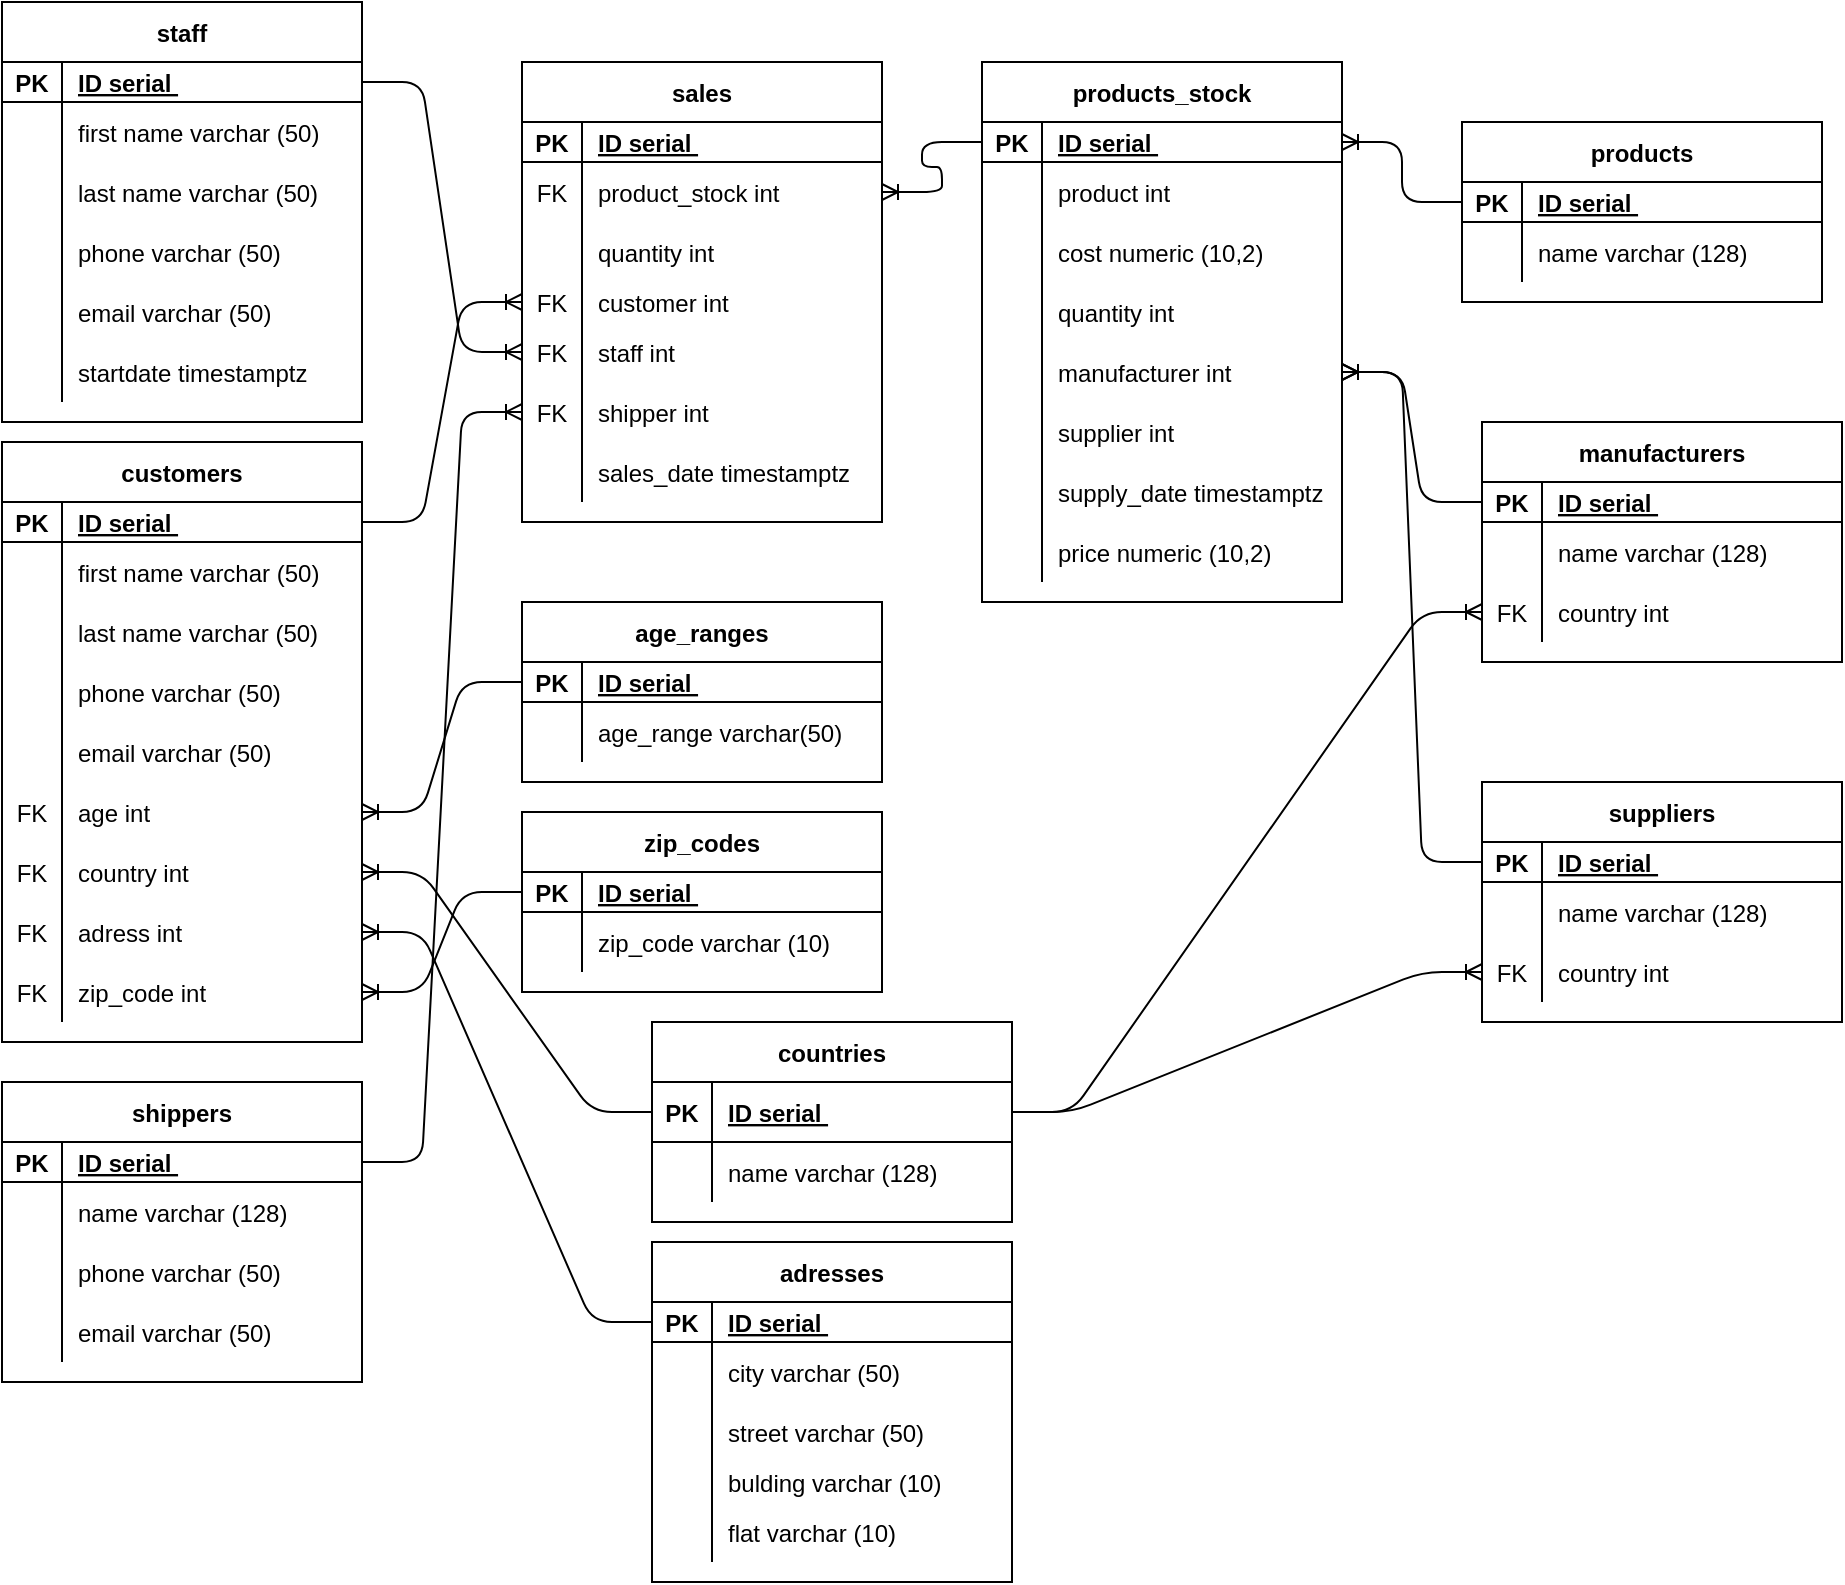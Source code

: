 <mxfile version="13.7.5" type="github">
  <diagram id="R2lEEEUBdFMjLlhIrx00" name="Page-1">
    <mxGraphModel dx="989" dy="560" grid="1" gridSize="10" guides="1" tooltips="1" connect="1" arrows="1" fold="1" page="1" pageScale="1" pageWidth="850" pageHeight="1100" math="0" shadow="0" extFonts="Permanent Marker^https://fonts.googleapis.com/css?family=Permanent+Marker">
      <root>
        <mxCell id="0" />
        <mxCell id="1" parent="0" />
        <mxCell id="OEH8VnCKuiZxtnlKm28e-43" value="" style="edgeStyle=entityRelationEdgeStyle;fontSize=12;html=1;endArrow=ERoneToMany;" parent="1" source="vYesePeP9xRsVJggHPay-183" target="vYesePeP9xRsVJggHPay-224" edge="1">
          <mxGeometry width="100" height="100" relative="1" as="geometry">
            <mxPoint x="520" y="50" as="sourcePoint" />
            <mxPoint x="360" y="230" as="targetPoint" />
          </mxGeometry>
        </mxCell>
        <mxCell id="OEH8VnCKuiZxtnlKm28e-47" value="" style="edgeStyle=entityRelationEdgeStyle;fontSize=12;html=1;endArrow=ERoneToMany;exitX=1;exitY=0.5;exitDx=0;exitDy=0;entryX=0;entryY=0.5;entryDx=0;entryDy=0;" parent="1" source="vYesePeP9xRsVJggHPay-63" target="vYesePeP9xRsVJggHPay-236" edge="1">
          <mxGeometry width="100" height="100" relative="1" as="geometry">
            <mxPoint x="160" y="100" as="sourcePoint" />
            <mxPoint x="230" y="170" as="targetPoint" />
          </mxGeometry>
        </mxCell>
        <mxCell id="OEH8VnCKuiZxtnlKm28e-48" value="" style="edgeStyle=entityRelationEdgeStyle;fontSize=12;html=1;endArrow=ERoneToMany;exitX=1;exitY=0.5;exitDx=0;exitDy=0;entryX=0;entryY=0.5;entryDx=0;entryDy=0;" parent="1" source="vYesePeP9xRsVJggHPay-104" target="vYesePeP9xRsVJggHPay-233" edge="1">
          <mxGeometry width="100" height="100" relative="1" as="geometry">
            <mxPoint x="340" y="290" as="sourcePoint" />
            <mxPoint x="230" y="180" as="targetPoint" />
          </mxGeometry>
        </mxCell>
        <mxCell id="OEH8VnCKuiZxtnlKm28e-49" value="" style="edgeStyle=entityRelationEdgeStyle;fontSize=12;html=1;endArrow=ERoneToMany;exitX=1;exitY=0.5;exitDx=0;exitDy=0;entryX=0;entryY=0.5;entryDx=0;entryDy=0;" parent="1" source="vYesePeP9xRsVJggHPay-50" target="vYesePeP9xRsVJggHPay-245" edge="1">
          <mxGeometry width="100" height="100" relative="1" as="geometry">
            <mxPoint x="160" y="300" as="sourcePoint" />
            <mxPoint x="230" y="190" as="targetPoint" />
          </mxGeometry>
        </mxCell>
        <mxCell id="ZuUQe5CWEu6JaH7Ruexp-2" value="" style="edgeStyle=entityRelationEdgeStyle;fontSize=12;html=1;endArrow=ERoneToMany;" parent="1" source="vYesePeP9xRsVJggHPay-15" target="vYesePeP9xRsVJggHPay-195" edge="1">
          <mxGeometry width="100" height="100" relative="1" as="geometry">
            <mxPoint x="560" y="90" as="sourcePoint" />
            <mxPoint x="590" y="230" as="targetPoint" />
          </mxGeometry>
        </mxCell>
        <mxCell id="ZuUQe5CWEu6JaH7Ruexp-4" value="" style="edgeStyle=entityRelationEdgeStyle;fontSize=12;html=1;endArrow=ERoneToMany;" parent="1" source="vYesePeP9xRsVJggHPay-25" target="vYesePeP9xRsVJggHPay-183" edge="1">
          <mxGeometry width="100" height="100" relative="1" as="geometry">
            <mxPoint x="560" y="260" as="sourcePoint" />
            <mxPoint x="590" y="230" as="targetPoint" />
          </mxGeometry>
        </mxCell>
        <mxCell id="ZuUQe5CWEu6JaH7Ruexp-6" value="" style="edgeStyle=entityRelationEdgeStyle;fontSize=12;html=1;endArrow=ERoneToMany;" parent="1" source="vYesePeP9xRsVJggHPay-2" target="vYesePeP9xRsVJggHPay-195" edge="1">
          <mxGeometry width="100" height="100" relative="1" as="geometry">
            <mxPoint x="550" y="320" as="sourcePoint" />
            <mxPoint x="590" y="230" as="targetPoint" />
          </mxGeometry>
        </mxCell>
        <mxCell id="vYesePeP9xRsVJggHPay-42" value="" style="edgeStyle=entityRelationEdgeStyle;fontSize=12;html=1;endArrow=ERoneToMany;entryX=0;entryY=0.5;entryDx=0;entryDy=0;exitX=1;exitY=0.5;exitDx=0;exitDy=0;" edge="1" parent="1" source="vYesePeP9xRsVJggHPay-36" target="vYesePeP9xRsVJggHPay-21">
          <mxGeometry width="100" height="100" relative="1" as="geometry">
            <mxPoint x="370" y="340" as="sourcePoint" />
            <mxPoint x="470" y="240" as="targetPoint" />
          </mxGeometry>
        </mxCell>
        <mxCell id="vYesePeP9xRsVJggHPay-46" value="" style="edgeStyle=entityRelationEdgeStyle;fontSize=12;html=1;endArrow=ERoneToMany;entryX=0;entryY=0.5;entryDx=0;entryDy=0;exitX=1;exitY=0.5;exitDx=0;exitDy=0;" edge="1" parent="1" source="vYesePeP9xRsVJggHPay-36" target="vYesePeP9xRsVJggHPay-43">
          <mxGeometry width="100" height="100" relative="1" as="geometry">
            <mxPoint x="450" y="440" as="sourcePoint" />
            <mxPoint x="550" y="340" as="targetPoint" />
          </mxGeometry>
        </mxCell>
        <mxCell id="vYesePeP9xRsVJggHPay-62" value="staff" style="shape=table;startSize=30;container=1;collapsible=1;childLayout=tableLayout;fixedRows=1;rowLines=0;fontStyle=1;align=center;resizeLast=1;" vertex="1" parent="1">
          <mxGeometry x="10" y="10" width="180" height="210" as="geometry" />
        </mxCell>
        <mxCell id="vYesePeP9xRsVJggHPay-63" value="" style="shape=partialRectangle;collapsible=0;dropTarget=0;pointerEvents=0;fillColor=none;top=0;left=0;bottom=1;right=0;points=[[0,0.5],[1,0.5]];portConstraint=eastwest;" vertex="1" parent="vYesePeP9xRsVJggHPay-62">
          <mxGeometry y="30" width="180" height="20" as="geometry" />
        </mxCell>
        <mxCell id="vYesePeP9xRsVJggHPay-64" value="PK" style="shape=partialRectangle;connectable=0;fillColor=none;top=0;left=0;bottom=0;right=0;fontStyle=1;overflow=hidden;" vertex="1" parent="vYesePeP9xRsVJggHPay-63">
          <mxGeometry width="30" height="20" as="geometry" />
        </mxCell>
        <mxCell id="vYesePeP9xRsVJggHPay-65" value="ID serial " style="shape=partialRectangle;connectable=0;fillColor=none;top=0;left=0;bottom=0;right=0;align=left;spacingLeft=6;fontStyle=5;overflow=hidden;" vertex="1" parent="vYesePeP9xRsVJggHPay-63">
          <mxGeometry x="30" width="150" height="20" as="geometry" />
        </mxCell>
        <mxCell id="vYesePeP9xRsVJggHPay-66" value="" style="shape=partialRectangle;collapsible=0;dropTarget=0;pointerEvents=0;fillColor=none;top=0;left=0;bottom=0;right=0;points=[[0,0.5],[1,0.5]];portConstraint=eastwest;" vertex="1" parent="vYesePeP9xRsVJggHPay-62">
          <mxGeometry y="50" width="180" height="30" as="geometry" />
        </mxCell>
        <mxCell id="vYesePeP9xRsVJggHPay-67" value="" style="shape=partialRectangle;connectable=0;fillColor=none;top=0;left=0;bottom=0;right=0;editable=1;overflow=hidden;" vertex="1" parent="vYesePeP9xRsVJggHPay-66">
          <mxGeometry width="30" height="30" as="geometry" />
        </mxCell>
        <mxCell id="vYesePeP9xRsVJggHPay-68" value="first name varchar (50)" style="shape=partialRectangle;connectable=0;fillColor=none;top=0;left=0;bottom=0;right=0;align=left;spacingLeft=6;overflow=hidden;" vertex="1" parent="vYesePeP9xRsVJggHPay-66">
          <mxGeometry x="30" width="150" height="30" as="geometry" />
        </mxCell>
        <mxCell id="vYesePeP9xRsVJggHPay-75" value="" style="shape=partialRectangle;collapsible=0;dropTarget=0;pointerEvents=0;fillColor=none;top=0;left=0;bottom=0;right=0;points=[[0,0.5],[1,0.5]];portConstraint=eastwest;" vertex="1" parent="vYesePeP9xRsVJggHPay-62">
          <mxGeometry y="80" width="180" height="30" as="geometry" />
        </mxCell>
        <mxCell id="vYesePeP9xRsVJggHPay-76" value="" style="shape=partialRectangle;connectable=0;fillColor=none;top=0;left=0;bottom=0;right=0;editable=1;overflow=hidden;" vertex="1" parent="vYesePeP9xRsVJggHPay-75">
          <mxGeometry width="30" height="30" as="geometry" />
        </mxCell>
        <mxCell id="vYesePeP9xRsVJggHPay-77" value="last name varchar (50)" style="shape=partialRectangle;connectable=0;fillColor=none;top=0;left=0;bottom=0;right=0;align=left;spacingLeft=6;overflow=hidden;" vertex="1" parent="vYesePeP9xRsVJggHPay-75">
          <mxGeometry x="30" width="150" height="30" as="geometry" />
        </mxCell>
        <mxCell id="vYesePeP9xRsVJggHPay-78" value="" style="shape=partialRectangle;collapsible=0;dropTarget=0;pointerEvents=0;fillColor=none;top=0;left=0;bottom=0;right=0;points=[[0,0.5],[1,0.5]];portConstraint=eastwest;" vertex="1" parent="vYesePeP9xRsVJggHPay-62">
          <mxGeometry y="110" width="180" height="30" as="geometry" />
        </mxCell>
        <mxCell id="vYesePeP9xRsVJggHPay-79" value="" style="shape=partialRectangle;connectable=0;fillColor=none;top=0;left=0;bottom=0;right=0;editable=1;overflow=hidden;" vertex="1" parent="vYesePeP9xRsVJggHPay-78">
          <mxGeometry width="30" height="30" as="geometry" />
        </mxCell>
        <mxCell id="vYesePeP9xRsVJggHPay-80" value="phone varchar (50)" style="shape=partialRectangle;connectable=0;fillColor=none;top=0;left=0;bottom=0;right=0;align=left;spacingLeft=6;overflow=hidden;" vertex="1" parent="vYesePeP9xRsVJggHPay-78">
          <mxGeometry x="30" width="150" height="30" as="geometry" />
        </mxCell>
        <mxCell id="vYesePeP9xRsVJggHPay-100" value="" style="shape=partialRectangle;collapsible=0;dropTarget=0;pointerEvents=0;fillColor=none;top=0;left=0;bottom=0;right=0;points=[[0,0.5],[1,0.5]];portConstraint=eastwest;" vertex="1" parent="vYesePeP9xRsVJggHPay-62">
          <mxGeometry y="140" width="180" height="30" as="geometry" />
        </mxCell>
        <mxCell id="vYesePeP9xRsVJggHPay-101" value="" style="shape=partialRectangle;connectable=0;fillColor=none;top=0;left=0;bottom=0;right=0;editable=1;overflow=hidden;" vertex="1" parent="vYesePeP9xRsVJggHPay-100">
          <mxGeometry width="30" height="30" as="geometry" />
        </mxCell>
        <mxCell id="vYesePeP9xRsVJggHPay-102" value="email varchar (50)" style="shape=partialRectangle;connectable=0;fillColor=none;top=0;left=0;bottom=0;right=0;align=left;spacingLeft=6;overflow=hidden;" vertex="1" parent="vYesePeP9xRsVJggHPay-100">
          <mxGeometry x="30" width="150" height="30" as="geometry" />
        </mxCell>
        <mxCell id="vYesePeP9xRsVJggHPay-242" value="" style="shape=partialRectangle;collapsible=0;dropTarget=0;pointerEvents=0;fillColor=none;top=0;left=0;bottom=0;right=0;points=[[0,0.5],[1,0.5]];portConstraint=eastwest;" vertex="1" parent="vYesePeP9xRsVJggHPay-62">
          <mxGeometry y="170" width="180" height="30" as="geometry" />
        </mxCell>
        <mxCell id="vYesePeP9xRsVJggHPay-243" value="" style="shape=partialRectangle;connectable=0;fillColor=none;top=0;left=0;bottom=0;right=0;editable=1;overflow=hidden;" vertex="1" parent="vYesePeP9xRsVJggHPay-242">
          <mxGeometry width="30" height="30" as="geometry" />
        </mxCell>
        <mxCell id="vYesePeP9xRsVJggHPay-244" value="startdate timestamptz" style="shape=partialRectangle;connectable=0;fillColor=none;top=0;left=0;bottom=0;right=0;align=left;spacingLeft=6;overflow=hidden;" vertex="1" parent="vYesePeP9xRsVJggHPay-242">
          <mxGeometry x="30" width="150" height="30" as="geometry" />
        </mxCell>
        <mxCell id="vYesePeP9xRsVJggHPay-103" value="customers" style="shape=table;startSize=30;container=1;collapsible=1;childLayout=tableLayout;fixedRows=1;rowLines=0;fontStyle=1;align=center;resizeLast=1;" vertex="1" parent="1">
          <mxGeometry x="10" y="230" width="180" height="300" as="geometry" />
        </mxCell>
        <mxCell id="vYesePeP9xRsVJggHPay-104" value="" style="shape=partialRectangle;collapsible=0;dropTarget=0;pointerEvents=0;fillColor=none;top=0;left=0;bottom=1;right=0;points=[[0,0.5],[1,0.5]];portConstraint=eastwest;" vertex="1" parent="vYesePeP9xRsVJggHPay-103">
          <mxGeometry y="30" width="180" height="20" as="geometry" />
        </mxCell>
        <mxCell id="vYesePeP9xRsVJggHPay-105" value="PK" style="shape=partialRectangle;connectable=0;fillColor=none;top=0;left=0;bottom=0;right=0;fontStyle=1;overflow=hidden;" vertex="1" parent="vYesePeP9xRsVJggHPay-104">
          <mxGeometry width="30" height="20" as="geometry" />
        </mxCell>
        <mxCell id="vYesePeP9xRsVJggHPay-106" value="ID serial " style="shape=partialRectangle;connectable=0;fillColor=none;top=0;left=0;bottom=0;right=0;align=left;spacingLeft=6;fontStyle=5;overflow=hidden;" vertex="1" parent="vYesePeP9xRsVJggHPay-104">
          <mxGeometry x="30" width="150" height="20" as="geometry" />
        </mxCell>
        <mxCell id="vYesePeP9xRsVJggHPay-107" value="" style="shape=partialRectangle;collapsible=0;dropTarget=0;pointerEvents=0;fillColor=none;top=0;left=0;bottom=0;right=0;points=[[0,0.5],[1,0.5]];portConstraint=eastwest;" vertex="1" parent="vYesePeP9xRsVJggHPay-103">
          <mxGeometry y="50" width="180" height="30" as="geometry" />
        </mxCell>
        <mxCell id="vYesePeP9xRsVJggHPay-108" value="" style="shape=partialRectangle;connectable=0;fillColor=none;top=0;left=0;bottom=0;right=0;editable=1;overflow=hidden;" vertex="1" parent="vYesePeP9xRsVJggHPay-107">
          <mxGeometry width="30" height="30" as="geometry" />
        </mxCell>
        <mxCell id="vYesePeP9xRsVJggHPay-109" value="first name varchar (50)" style="shape=partialRectangle;connectable=0;fillColor=none;top=0;left=0;bottom=0;right=0;align=left;spacingLeft=6;overflow=hidden;" vertex="1" parent="vYesePeP9xRsVJggHPay-107">
          <mxGeometry x="30" width="150" height="30" as="geometry" />
        </mxCell>
        <mxCell id="vYesePeP9xRsVJggHPay-110" value="" style="shape=partialRectangle;collapsible=0;dropTarget=0;pointerEvents=0;fillColor=none;top=0;left=0;bottom=0;right=0;points=[[0,0.5],[1,0.5]];portConstraint=eastwest;" vertex="1" parent="vYesePeP9xRsVJggHPay-103">
          <mxGeometry y="80" width="180" height="30" as="geometry" />
        </mxCell>
        <mxCell id="vYesePeP9xRsVJggHPay-111" value="" style="shape=partialRectangle;connectable=0;fillColor=none;top=0;left=0;bottom=0;right=0;editable=1;overflow=hidden;" vertex="1" parent="vYesePeP9xRsVJggHPay-110">
          <mxGeometry width="30" height="30" as="geometry" />
        </mxCell>
        <mxCell id="vYesePeP9xRsVJggHPay-112" value="last name varchar (50)" style="shape=partialRectangle;connectable=0;fillColor=none;top=0;left=0;bottom=0;right=0;align=left;spacingLeft=6;overflow=hidden;" vertex="1" parent="vYesePeP9xRsVJggHPay-110">
          <mxGeometry x="30" width="150" height="30" as="geometry" />
        </mxCell>
        <mxCell id="vYesePeP9xRsVJggHPay-113" value="" style="shape=partialRectangle;collapsible=0;dropTarget=0;pointerEvents=0;fillColor=none;top=0;left=0;bottom=0;right=0;points=[[0,0.5],[1,0.5]];portConstraint=eastwest;" vertex="1" parent="vYesePeP9xRsVJggHPay-103">
          <mxGeometry y="110" width="180" height="30" as="geometry" />
        </mxCell>
        <mxCell id="vYesePeP9xRsVJggHPay-114" value="" style="shape=partialRectangle;connectable=0;fillColor=none;top=0;left=0;bottom=0;right=0;editable=1;overflow=hidden;" vertex="1" parent="vYesePeP9xRsVJggHPay-113">
          <mxGeometry width="30" height="30" as="geometry" />
        </mxCell>
        <mxCell id="vYesePeP9xRsVJggHPay-115" value="phone varchar (50)" style="shape=partialRectangle;connectable=0;fillColor=none;top=0;left=0;bottom=0;right=0;align=left;spacingLeft=6;overflow=hidden;" vertex="1" parent="vYesePeP9xRsVJggHPay-113">
          <mxGeometry x="30" width="150" height="30" as="geometry" />
        </mxCell>
        <mxCell id="vYesePeP9xRsVJggHPay-116" value="" style="shape=partialRectangle;collapsible=0;dropTarget=0;pointerEvents=0;fillColor=none;top=0;left=0;bottom=0;right=0;points=[[0,0.5],[1,0.5]];portConstraint=eastwest;" vertex="1" parent="vYesePeP9xRsVJggHPay-103">
          <mxGeometry y="140" width="180" height="30" as="geometry" />
        </mxCell>
        <mxCell id="vYesePeP9xRsVJggHPay-117" value="" style="shape=partialRectangle;connectable=0;fillColor=none;top=0;left=0;bottom=0;right=0;editable=1;overflow=hidden;" vertex="1" parent="vYesePeP9xRsVJggHPay-116">
          <mxGeometry width="30" height="30" as="geometry" />
        </mxCell>
        <mxCell id="vYesePeP9xRsVJggHPay-118" value="email varchar (50)" style="shape=partialRectangle;connectable=0;fillColor=none;top=0;left=0;bottom=0;right=0;align=left;spacingLeft=6;overflow=hidden;" vertex="1" parent="vYesePeP9xRsVJggHPay-116">
          <mxGeometry x="30" width="150" height="30" as="geometry" />
        </mxCell>
        <mxCell id="vYesePeP9xRsVJggHPay-126" value="" style="shape=partialRectangle;collapsible=0;dropTarget=0;pointerEvents=0;fillColor=none;top=0;left=0;bottom=0;right=0;points=[[0,0.5],[1,0.5]];portConstraint=eastwest;" vertex="1" parent="vYesePeP9xRsVJggHPay-103">
          <mxGeometry y="170" width="180" height="30" as="geometry" />
        </mxCell>
        <mxCell id="vYesePeP9xRsVJggHPay-127" value="FK" style="shape=partialRectangle;connectable=0;fillColor=none;top=0;left=0;bottom=0;right=0;editable=1;overflow=hidden;" vertex="1" parent="vYesePeP9xRsVJggHPay-126">
          <mxGeometry width="30" height="30" as="geometry" />
        </mxCell>
        <mxCell id="vYesePeP9xRsVJggHPay-128" value="age int" style="shape=partialRectangle;connectable=0;fillColor=none;top=0;left=0;bottom=0;right=0;align=left;spacingLeft=6;overflow=hidden;" vertex="1" parent="vYesePeP9xRsVJggHPay-126">
          <mxGeometry x="30" width="150" height="30" as="geometry" />
        </mxCell>
        <mxCell id="vYesePeP9xRsVJggHPay-132" value="" style="shape=partialRectangle;collapsible=0;dropTarget=0;pointerEvents=0;fillColor=none;top=0;left=0;bottom=0;right=0;points=[[0,0.5],[1,0.5]];portConstraint=eastwest;" vertex="1" parent="vYesePeP9xRsVJggHPay-103">
          <mxGeometry y="200" width="180" height="30" as="geometry" />
        </mxCell>
        <mxCell id="vYesePeP9xRsVJggHPay-133" value="FK" style="shape=partialRectangle;connectable=0;fillColor=none;top=0;left=0;bottom=0;right=0;editable=1;overflow=hidden;" vertex="1" parent="vYesePeP9xRsVJggHPay-132">
          <mxGeometry width="30" height="30" as="geometry" />
        </mxCell>
        <mxCell id="vYesePeP9xRsVJggHPay-134" value="country int" style="shape=partialRectangle;connectable=0;fillColor=none;top=0;left=0;bottom=0;right=0;align=left;spacingLeft=6;overflow=hidden;" vertex="1" parent="vYesePeP9xRsVJggHPay-132">
          <mxGeometry x="30" width="150" height="30" as="geometry" />
        </mxCell>
        <mxCell id="vYesePeP9xRsVJggHPay-137" value="" style="shape=partialRectangle;collapsible=0;dropTarget=0;pointerEvents=0;fillColor=none;top=0;left=0;bottom=0;right=0;points=[[0,0.5],[1,0.5]];portConstraint=eastwest;" vertex="1" parent="vYesePeP9xRsVJggHPay-103">
          <mxGeometry y="230" width="180" height="30" as="geometry" />
        </mxCell>
        <mxCell id="vYesePeP9xRsVJggHPay-138" value="FK" style="shape=partialRectangle;connectable=0;fillColor=none;top=0;left=0;bottom=0;right=0;editable=1;overflow=hidden;" vertex="1" parent="vYesePeP9xRsVJggHPay-137">
          <mxGeometry width="30" height="30" as="geometry" />
        </mxCell>
        <mxCell id="vYesePeP9xRsVJggHPay-139" value="adress int" style="shape=partialRectangle;connectable=0;fillColor=none;top=0;left=0;bottom=0;right=0;align=left;spacingLeft=6;overflow=hidden;" vertex="1" parent="vYesePeP9xRsVJggHPay-137">
          <mxGeometry x="30" width="150" height="30" as="geometry" />
        </mxCell>
        <mxCell id="vYesePeP9xRsVJggHPay-147" value="" style="shape=partialRectangle;collapsible=0;dropTarget=0;pointerEvents=0;fillColor=none;top=0;left=0;bottom=0;right=0;points=[[0,0.5],[1,0.5]];portConstraint=eastwest;" vertex="1" parent="vYesePeP9xRsVJggHPay-103">
          <mxGeometry y="260" width="180" height="30" as="geometry" />
        </mxCell>
        <mxCell id="vYesePeP9xRsVJggHPay-148" value="FK" style="shape=partialRectangle;connectable=0;fillColor=none;top=0;left=0;bottom=0;right=0;editable=1;overflow=hidden;" vertex="1" parent="vYesePeP9xRsVJggHPay-147">
          <mxGeometry width="30" height="30" as="geometry" />
        </mxCell>
        <mxCell id="vYesePeP9xRsVJggHPay-149" value="zip_code int" style="shape=partialRectangle;connectable=0;fillColor=none;top=0;left=0;bottom=0;right=0;align=left;spacingLeft=6;overflow=hidden;" vertex="1" parent="vYesePeP9xRsVJggHPay-147">
          <mxGeometry x="30" width="150" height="30" as="geometry" />
        </mxCell>
        <mxCell id="vYesePeP9xRsVJggHPay-136" value="" style="edgeStyle=entityRelationEdgeStyle;fontSize=12;html=1;endArrow=ERoneToMany;" edge="1" parent="1" source="vYesePeP9xRsVJggHPay-120" target="vYesePeP9xRsVJggHPay-126">
          <mxGeometry width="100" height="100" relative="1" as="geometry">
            <mxPoint x="290" y="520" as="sourcePoint" />
            <mxPoint x="390" y="420" as="targetPoint" />
          </mxGeometry>
        </mxCell>
        <mxCell id="vYesePeP9xRsVJggHPay-220" value="sales" style="shape=table;startSize=30;container=1;collapsible=1;childLayout=tableLayout;fixedRows=1;rowLines=0;fontStyle=1;align=center;resizeLast=1;" vertex="1" parent="1">
          <mxGeometry x="270" y="40" width="180" height="230" as="geometry" />
        </mxCell>
        <mxCell id="vYesePeP9xRsVJggHPay-221" value="" style="shape=partialRectangle;collapsible=0;dropTarget=0;pointerEvents=0;fillColor=none;top=0;left=0;bottom=1;right=0;points=[[0,0.5],[1,0.5]];portConstraint=eastwest;" vertex="1" parent="vYesePeP9xRsVJggHPay-220">
          <mxGeometry y="30" width="180" height="20" as="geometry" />
        </mxCell>
        <mxCell id="vYesePeP9xRsVJggHPay-222" value="PK" style="shape=partialRectangle;connectable=0;fillColor=none;top=0;left=0;bottom=0;right=0;fontStyle=1;overflow=hidden;" vertex="1" parent="vYesePeP9xRsVJggHPay-221">
          <mxGeometry width="30" height="20" as="geometry" />
        </mxCell>
        <mxCell id="vYesePeP9xRsVJggHPay-223" value="ID serial " style="shape=partialRectangle;connectable=0;fillColor=none;top=0;left=0;bottom=0;right=0;align=left;spacingLeft=6;fontStyle=5;overflow=hidden;" vertex="1" parent="vYesePeP9xRsVJggHPay-221">
          <mxGeometry x="30" width="150" height="20" as="geometry" />
        </mxCell>
        <mxCell id="vYesePeP9xRsVJggHPay-224" value="" style="shape=partialRectangle;collapsible=0;dropTarget=0;pointerEvents=0;fillColor=none;top=0;left=0;bottom=0;right=0;points=[[0,0.5],[1,0.5]];portConstraint=eastwest;" vertex="1" parent="vYesePeP9xRsVJggHPay-220">
          <mxGeometry y="50" width="180" height="30" as="geometry" />
        </mxCell>
        <mxCell id="vYesePeP9xRsVJggHPay-225" value="FK" style="shape=partialRectangle;connectable=0;fillColor=none;top=0;left=0;bottom=0;right=0;editable=1;overflow=hidden;" vertex="1" parent="vYesePeP9xRsVJggHPay-224">
          <mxGeometry width="30" height="30" as="geometry" />
        </mxCell>
        <mxCell id="vYesePeP9xRsVJggHPay-226" value="product_stock int" style="shape=partialRectangle;connectable=0;fillColor=none;top=0;left=0;bottom=0;right=0;align=left;spacingLeft=6;overflow=hidden;" vertex="1" parent="vYesePeP9xRsVJggHPay-224">
          <mxGeometry x="30" width="150" height="30" as="geometry" />
        </mxCell>
        <mxCell id="vYesePeP9xRsVJggHPay-230" value="" style="shape=partialRectangle;collapsible=0;dropTarget=0;pointerEvents=0;fillColor=none;top=0;left=0;bottom=0;right=0;points=[[0,0.5],[1,0.5]];portConstraint=eastwest;" vertex="1" parent="vYesePeP9xRsVJggHPay-220">
          <mxGeometry y="80" width="180" height="30" as="geometry" />
        </mxCell>
        <mxCell id="vYesePeP9xRsVJggHPay-231" value="" style="shape=partialRectangle;connectable=0;fillColor=none;top=0;left=0;bottom=0;right=0;editable=1;overflow=hidden;" vertex="1" parent="vYesePeP9xRsVJggHPay-230">
          <mxGeometry width="30" height="30" as="geometry" />
        </mxCell>
        <mxCell id="vYesePeP9xRsVJggHPay-232" value="quantity int" style="shape=partialRectangle;connectable=0;fillColor=none;top=0;left=0;bottom=0;right=0;align=left;spacingLeft=6;overflow=hidden;" vertex="1" parent="vYesePeP9xRsVJggHPay-230">
          <mxGeometry x="30" width="150" height="30" as="geometry" />
        </mxCell>
        <mxCell id="vYesePeP9xRsVJggHPay-233" value="" style="shape=partialRectangle;collapsible=0;dropTarget=0;pointerEvents=0;fillColor=none;top=0;left=0;bottom=0;right=0;points=[[0,0.5],[1,0.5]];portConstraint=eastwest;" vertex="1" parent="vYesePeP9xRsVJggHPay-220">
          <mxGeometry y="110" width="180" height="20" as="geometry" />
        </mxCell>
        <mxCell id="vYesePeP9xRsVJggHPay-234" value="FK" style="shape=partialRectangle;connectable=0;fillColor=none;top=0;left=0;bottom=0;right=0;editable=1;overflow=hidden;" vertex="1" parent="vYesePeP9xRsVJggHPay-233">
          <mxGeometry width="30" height="20" as="geometry" />
        </mxCell>
        <mxCell id="vYesePeP9xRsVJggHPay-235" value="customer int" style="shape=partialRectangle;connectable=0;fillColor=none;top=0;left=0;bottom=0;right=0;align=left;spacingLeft=6;overflow=hidden;" vertex="1" parent="vYesePeP9xRsVJggHPay-233">
          <mxGeometry x="30" width="150" height="20" as="geometry" />
        </mxCell>
        <mxCell id="vYesePeP9xRsVJggHPay-236" value="" style="shape=partialRectangle;collapsible=0;dropTarget=0;pointerEvents=0;fillColor=none;top=0;left=0;bottom=0;right=0;points=[[0,0.5],[1,0.5]];portConstraint=eastwest;" vertex="1" parent="vYesePeP9xRsVJggHPay-220">
          <mxGeometry y="130" width="180" height="30" as="geometry" />
        </mxCell>
        <mxCell id="vYesePeP9xRsVJggHPay-237" value="FK" style="shape=partialRectangle;connectable=0;fillColor=none;top=0;left=0;bottom=0;right=0;editable=1;overflow=hidden;" vertex="1" parent="vYesePeP9xRsVJggHPay-236">
          <mxGeometry width="30" height="30" as="geometry" />
        </mxCell>
        <mxCell id="vYesePeP9xRsVJggHPay-238" value="staff int" style="shape=partialRectangle;connectable=0;fillColor=none;top=0;left=0;bottom=0;right=0;align=left;spacingLeft=6;overflow=hidden;" vertex="1" parent="vYesePeP9xRsVJggHPay-236">
          <mxGeometry x="30" width="150" height="30" as="geometry" />
        </mxCell>
        <mxCell id="vYesePeP9xRsVJggHPay-245" value="" style="shape=partialRectangle;collapsible=0;dropTarget=0;pointerEvents=0;fillColor=none;top=0;left=0;bottom=0;right=0;points=[[0,0.5],[1,0.5]];portConstraint=eastwest;" vertex="1" parent="vYesePeP9xRsVJggHPay-220">
          <mxGeometry y="160" width="180" height="30" as="geometry" />
        </mxCell>
        <mxCell id="vYesePeP9xRsVJggHPay-246" value="FK" style="shape=partialRectangle;connectable=0;fillColor=none;top=0;left=0;bottom=0;right=0;editable=1;overflow=hidden;" vertex="1" parent="vYesePeP9xRsVJggHPay-245">
          <mxGeometry width="30" height="30" as="geometry" />
        </mxCell>
        <mxCell id="vYesePeP9xRsVJggHPay-247" value="shipper int" style="shape=partialRectangle;connectable=0;fillColor=none;top=0;left=0;bottom=0;right=0;align=left;spacingLeft=6;overflow=hidden;" vertex="1" parent="vYesePeP9xRsVJggHPay-245">
          <mxGeometry x="30" width="150" height="30" as="geometry" />
        </mxCell>
        <mxCell id="vYesePeP9xRsVJggHPay-248" value="" style="shape=partialRectangle;collapsible=0;dropTarget=0;pointerEvents=0;fillColor=none;top=0;left=0;bottom=0;right=0;points=[[0,0.5],[1,0.5]];portConstraint=eastwest;" vertex="1" parent="vYesePeP9xRsVJggHPay-220">
          <mxGeometry y="190" width="180" height="30" as="geometry" />
        </mxCell>
        <mxCell id="vYesePeP9xRsVJggHPay-249" value="" style="shape=partialRectangle;connectable=0;fillColor=none;top=0;left=0;bottom=0;right=0;editable=1;overflow=hidden;" vertex="1" parent="vYesePeP9xRsVJggHPay-248">
          <mxGeometry width="30" height="30" as="geometry" />
        </mxCell>
        <mxCell id="vYesePeP9xRsVJggHPay-250" value="sales_date timestamptz" style="shape=partialRectangle;connectable=0;fillColor=none;top=0;left=0;bottom=0;right=0;align=left;spacingLeft=6;overflow=hidden;" vertex="1" parent="vYesePeP9xRsVJggHPay-248">
          <mxGeometry x="30" width="150" height="30" as="geometry" />
        </mxCell>
        <mxCell id="vYesePeP9xRsVJggHPay-182" value="products_stock" style="shape=table;startSize=30;container=1;collapsible=1;childLayout=tableLayout;fixedRows=1;rowLines=0;fontStyle=1;align=center;resizeLast=1;" vertex="1" parent="1">
          <mxGeometry x="500" y="40" width="180" height="270" as="geometry" />
        </mxCell>
        <mxCell id="vYesePeP9xRsVJggHPay-183" value="" style="shape=partialRectangle;collapsible=0;dropTarget=0;pointerEvents=0;fillColor=none;top=0;left=0;bottom=1;right=0;points=[[0,0.5],[1,0.5]];portConstraint=eastwest;" vertex="1" parent="vYesePeP9xRsVJggHPay-182">
          <mxGeometry y="30" width="180" height="20" as="geometry" />
        </mxCell>
        <mxCell id="vYesePeP9xRsVJggHPay-184" value="PK" style="shape=partialRectangle;connectable=0;fillColor=none;top=0;left=0;bottom=0;right=0;fontStyle=1;overflow=hidden;" vertex="1" parent="vYesePeP9xRsVJggHPay-183">
          <mxGeometry width="30" height="20" as="geometry" />
        </mxCell>
        <mxCell id="vYesePeP9xRsVJggHPay-185" value="ID serial " style="shape=partialRectangle;connectable=0;fillColor=none;top=0;left=0;bottom=0;right=0;align=left;spacingLeft=6;fontStyle=5;overflow=hidden;" vertex="1" parent="vYesePeP9xRsVJggHPay-183">
          <mxGeometry x="30" width="150" height="20" as="geometry" />
        </mxCell>
        <mxCell id="vYesePeP9xRsVJggHPay-186" value="" style="shape=partialRectangle;collapsible=0;dropTarget=0;pointerEvents=0;fillColor=none;top=0;left=0;bottom=0;right=0;points=[[0,0.5],[1,0.5]];portConstraint=eastwest;" vertex="1" parent="vYesePeP9xRsVJggHPay-182">
          <mxGeometry y="50" width="180" height="30" as="geometry" />
        </mxCell>
        <mxCell id="vYesePeP9xRsVJggHPay-187" value="" style="shape=partialRectangle;connectable=0;fillColor=none;top=0;left=0;bottom=0;right=0;editable=1;overflow=hidden;" vertex="1" parent="vYesePeP9xRsVJggHPay-186">
          <mxGeometry width="30" height="30" as="geometry" />
        </mxCell>
        <mxCell id="vYesePeP9xRsVJggHPay-188" value="product int" style="shape=partialRectangle;connectable=0;fillColor=none;top=0;left=0;bottom=0;right=0;align=left;spacingLeft=6;overflow=hidden;" vertex="1" parent="vYesePeP9xRsVJggHPay-186">
          <mxGeometry x="30" width="150" height="30" as="geometry" />
        </mxCell>
        <mxCell id="vYesePeP9xRsVJggHPay-189" value="" style="shape=partialRectangle;collapsible=0;dropTarget=0;pointerEvents=0;fillColor=none;top=0;left=0;bottom=0;right=0;points=[[0,0.5],[1,0.5]];portConstraint=eastwest;" vertex="1" parent="vYesePeP9xRsVJggHPay-182">
          <mxGeometry y="80" width="180" height="30" as="geometry" />
        </mxCell>
        <mxCell id="vYesePeP9xRsVJggHPay-190" value="" style="shape=partialRectangle;connectable=0;fillColor=none;top=0;left=0;bottom=0;right=0;editable=1;overflow=hidden;" vertex="1" parent="vYesePeP9xRsVJggHPay-189">
          <mxGeometry width="30" height="30" as="geometry" />
        </mxCell>
        <mxCell id="vYesePeP9xRsVJggHPay-191" value="cost numeric (10,2)" style="shape=partialRectangle;connectable=0;fillColor=none;top=0;left=0;bottom=0;right=0;align=left;spacingLeft=6;overflow=hidden;" vertex="1" parent="vYesePeP9xRsVJggHPay-189">
          <mxGeometry x="30" width="150" height="30" as="geometry" />
        </mxCell>
        <mxCell id="vYesePeP9xRsVJggHPay-192" value="" style="shape=partialRectangle;collapsible=0;dropTarget=0;pointerEvents=0;fillColor=none;top=0;left=0;bottom=0;right=0;points=[[0,0.5],[1,0.5]];portConstraint=eastwest;" vertex="1" parent="vYesePeP9xRsVJggHPay-182">
          <mxGeometry y="110" width="180" height="30" as="geometry" />
        </mxCell>
        <mxCell id="vYesePeP9xRsVJggHPay-193" value="" style="shape=partialRectangle;connectable=0;fillColor=none;top=0;left=0;bottom=0;right=0;editable=1;overflow=hidden;" vertex="1" parent="vYesePeP9xRsVJggHPay-192">
          <mxGeometry width="30" height="30" as="geometry" />
        </mxCell>
        <mxCell id="vYesePeP9xRsVJggHPay-194" value="quantity int" style="shape=partialRectangle;connectable=0;fillColor=none;top=0;left=0;bottom=0;right=0;align=left;spacingLeft=6;overflow=hidden;" vertex="1" parent="vYesePeP9xRsVJggHPay-192">
          <mxGeometry x="30" width="150" height="30" as="geometry" />
        </mxCell>
        <mxCell id="vYesePeP9xRsVJggHPay-195" value="" style="shape=partialRectangle;collapsible=0;dropTarget=0;pointerEvents=0;fillColor=none;top=0;left=0;bottom=0;right=0;points=[[0,0.5],[1,0.5]];portConstraint=eastwest;" vertex="1" parent="vYesePeP9xRsVJggHPay-182">
          <mxGeometry y="140" width="180" height="30" as="geometry" />
        </mxCell>
        <mxCell id="vYesePeP9xRsVJggHPay-196" value="" style="shape=partialRectangle;connectable=0;fillColor=none;top=0;left=0;bottom=0;right=0;editable=1;overflow=hidden;" vertex="1" parent="vYesePeP9xRsVJggHPay-195">
          <mxGeometry width="30" height="30" as="geometry" />
        </mxCell>
        <mxCell id="vYesePeP9xRsVJggHPay-197" value="manufacturer int" style="shape=partialRectangle;connectable=0;fillColor=none;top=0;left=0;bottom=0;right=0;align=left;spacingLeft=6;overflow=hidden;" vertex="1" parent="vYesePeP9xRsVJggHPay-195">
          <mxGeometry x="30" width="150" height="30" as="geometry" />
        </mxCell>
        <mxCell id="vYesePeP9xRsVJggHPay-214" value="" style="shape=partialRectangle;collapsible=0;dropTarget=0;pointerEvents=0;fillColor=none;top=0;left=0;bottom=0;right=0;points=[[0,0.5],[1,0.5]];portConstraint=eastwest;" vertex="1" parent="vYesePeP9xRsVJggHPay-182">
          <mxGeometry y="170" width="180" height="30" as="geometry" />
        </mxCell>
        <mxCell id="vYesePeP9xRsVJggHPay-215" value="" style="shape=partialRectangle;connectable=0;fillColor=none;top=0;left=0;bottom=0;right=0;editable=1;overflow=hidden;" vertex="1" parent="vYesePeP9xRsVJggHPay-214">
          <mxGeometry width="30" height="30" as="geometry" />
        </mxCell>
        <mxCell id="vYesePeP9xRsVJggHPay-216" value="supplier int" style="shape=partialRectangle;connectable=0;fillColor=none;top=0;left=0;bottom=0;right=0;align=left;spacingLeft=6;overflow=hidden;" vertex="1" parent="vYesePeP9xRsVJggHPay-214">
          <mxGeometry x="30" width="150" height="30" as="geometry" />
        </mxCell>
        <mxCell id="vYesePeP9xRsVJggHPay-217" value="" style="shape=partialRectangle;collapsible=0;dropTarget=0;pointerEvents=0;fillColor=none;top=0;left=0;bottom=0;right=0;points=[[0,0.5],[1,0.5]];portConstraint=eastwest;" vertex="1" parent="vYesePeP9xRsVJggHPay-182">
          <mxGeometry y="200" width="180" height="30" as="geometry" />
        </mxCell>
        <mxCell id="vYesePeP9xRsVJggHPay-218" value="" style="shape=partialRectangle;connectable=0;fillColor=none;top=0;left=0;bottom=0;right=0;editable=1;overflow=hidden;" vertex="1" parent="vYesePeP9xRsVJggHPay-217">
          <mxGeometry width="30" height="30" as="geometry" />
        </mxCell>
        <mxCell id="vYesePeP9xRsVJggHPay-219" value="supply_date timestamptz" style="shape=partialRectangle;connectable=0;fillColor=none;top=0;left=0;bottom=0;right=0;align=left;spacingLeft=6;overflow=hidden;" vertex="1" parent="vYesePeP9xRsVJggHPay-217">
          <mxGeometry x="30" width="150" height="30" as="geometry" />
        </mxCell>
        <mxCell id="vYesePeP9xRsVJggHPay-251" value="" style="shape=partialRectangle;collapsible=0;dropTarget=0;pointerEvents=0;fillColor=none;top=0;left=0;bottom=0;right=0;points=[[0,0.5],[1,0.5]];portConstraint=eastwest;" vertex="1" parent="vYesePeP9xRsVJggHPay-182">
          <mxGeometry y="230" width="180" height="30" as="geometry" />
        </mxCell>
        <mxCell id="vYesePeP9xRsVJggHPay-252" value="" style="shape=partialRectangle;connectable=0;fillColor=none;top=0;left=0;bottom=0;right=0;editable=1;overflow=hidden;" vertex="1" parent="vYesePeP9xRsVJggHPay-251">
          <mxGeometry width="30" height="30" as="geometry" />
        </mxCell>
        <mxCell id="vYesePeP9xRsVJggHPay-253" value="price numeric (10,2)" style="shape=partialRectangle;connectable=0;fillColor=none;top=0;left=0;bottom=0;right=0;align=left;spacingLeft=6;overflow=hidden;" vertex="1" parent="vYesePeP9xRsVJggHPay-251">
          <mxGeometry x="30" width="150" height="30" as="geometry" />
        </mxCell>
        <mxCell id="vYesePeP9xRsVJggHPay-49" value="shippers" style="shape=table;startSize=30;container=1;collapsible=1;childLayout=tableLayout;fixedRows=1;rowLines=0;fontStyle=1;align=center;resizeLast=1;" vertex="1" parent="1">
          <mxGeometry x="10" y="550" width="180" height="150" as="geometry" />
        </mxCell>
        <mxCell id="vYesePeP9xRsVJggHPay-50" value="" style="shape=partialRectangle;collapsible=0;dropTarget=0;pointerEvents=0;fillColor=none;top=0;left=0;bottom=1;right=0;points=[[0,0.5],[1,0.5]];portConstraint=eastwest;" vertex="1" parent="vYesePeP9xRsVJggHPay-49">
          <mxGeometry y="30" width="180" height="20" as="geometry" />
        </mxCell>
        <mxCell id="vYesePeP9xRsVJggHPay-51" value="PK" style="shape=partialRectangle;connectable=0;fillColor=none;top=0;left=0;bottom=0;right=0;fontStyle=1;overflow=hidden;" vertex="1" parent="vYesePeP9xRsVJggHPay-50">
          <mxGeometry width="30" height="20" as="geometry" />
        </mxCell>
        <mxCell id="vYesePeP9xRsVJggHPay-52" value="ID serial " style="shape=partialRectangle;connectable=0;fillColor=none;top=0;left=0;bottom=0;right=0;align=left;spacingLeft=6;fontStyle=5;overflow=hidden;" vertex="1" parent="vYesePeP9xRsVJggHPay-50">
          <mxGeometry x="30" width="150" height="20" as="geometry" />
        </mxCell>
        <mxCell id="vYesePeP9xRsVJggHPay-53" value="" style="shape=partialRectangle;collapsible=0;dropTarget=0;pointerEvents=0;fillColor=none;top=0;left=0;bottom=0;right=0;points=[[0,0.5],[1,0.5]];portConstraint=eastwest;" vertex="1" parent="vYesePeP9xRsVJggHPay-49">
          <mxGeometry y="50" width="180" height="30" as="geometry" />
        </mxCell>
        <mxCell id="vYesePeP9xRsVJggHPay-54" value="" style="shape=partialRectangle;connectable=0;fillColor=none;top=0;left=0;bottom=0;right=0;editable=1;overflow=hidden;" vertex="1" parent="vYesePeP9xRsVJggHPay-53">
          <mxGeometry width="30" height="30" as="geometry" />
        </mxCell>
        <mxCell id="vYesePeP9xRsVJggHPay-55" value="name varchar (128)" style="shape=partialRectangle;connectable=0;fillColor=none;top=0;left=0;bottom=0;right=0;align=left;spacingLeft=6;overflow=hidden;" vertex="1" parent="vYesePeP9xRsVJggHPay-53">
          <mxGeometry x="30" width="150" height="30" as="geometry" />
        </mxCell>
        <mxCell id="vYesePeP9xRsVJggHPay-56" value="" style="shape=partialRectangle;collapsible=0;dropTarget=0;pointerEvents=0;fillColor=none;top=0;left=0;bottom=0;right=0;points=[[0,0.5],[1,0.5]];portConstraint=eastwest;" vertex="1" parent="vYesePeP9xRsVJggHPay-49">
          <mxGeometry y="80" width="180" height="30" as="geometry" />
        </mxCell>
        <mxCell id="vYesePeP9xRsVJggHPay-57" value="" style="shape=partialRectangle;connectable=0;fillColor=none;top=0;left=0;bottom=0;right=0;editable=1;overflow=hidden;" vertex="1" parent="vYesePeP9xRsVJggHPay-56">
          <mxGeometry width="30" height="30" as="geometry" />
        </mxCell>
        <mxCell id="vYesePeP9xRsVJggHPay-58" value="phone varchar (50)" style="shape=partialRectangle;connectable=0;fillColor=none;top=0;left=0;bottom=0;right=0;align=left;spacingLeft=6;overflow=hidden;" vertex="1" parent="vYesePeP9xRsVJggHPay-56">
          <mxGeometry x="30" width="150" height="30" as="geometry" />
        </mxCell>
        <mxCell id="vYesePeP9xRsVJggHPay-59" value="" style="shape=partialRectangle;collapsible=0;dropTarget=0;pointerEvents=0;fillColor=none;top=0;left=0;bottom=0;right=0;points=[[0,0.5],[1,0.5]];portConstraint=eastwest;" vertex="1" parent="vYesePeP9xRsVJggHPay-49">
          <mxGeometry y="110" width="180" height="30" as="geometry" />
        </mxCell>
        <mxCell id="vYesePeP9xRsVJggHPay-60" value="" style="shape=partialRectangle;connectable=0;fillColor=none;top=0;left=0;bottom=0;right=0;editable=1;overflow=hidden;" vertex="1" parent="vYesePeP9xRsVJggHPay-59">
          <mxGeometry width="30" height="30" as="geometry" />
        </mxCell>
        <mxCell id="vYesePeP9xRsVJggHPay-61" value="email varchar (50)" style="shape=partialRectangle;connectable=0;fillColor=none;top=0;left=0;bottom=0;right=0;align=left;spacingLeft=6;overflow=hidden;" vertex="1" parent="vYesePeP9xRsVJggHPay-59">
          <mxGeometry x="30" width="150" height="30" as="geometry" />
        </mxCell>
        <mxCell id="vYesePeP9xRsVJggHPay-169" value="" style="edgeStyle=entityRelationEdgeStyle;fontSize=12;html=1;endArrow=ERoneToMany;" edge="1" parent="1" source="vYesePeP9xRsVJggHPay-141" target="vYesePeP9xRsVJggHPay-147">
          <mxGeometry width="100" height="100" relative="1" as="geometry">
            <mxPoint x="320" y="480" as="sourcePoint" />
            <mxPoint x="420" y="380" as="targetPoint" />
          </mxGeometry>
        </mxCell>
        <mxCell id="vYesePeP9xRsVJggHPay-170" value="" style="edgeStyle=entityRelationEdgeStyle;fontSize=12;html=1;endArrow=ERoneToMany;" edge="1" parent="1" source="vYesePeP9xRsVJggHPay-36" target="vYesePeP9xRsVJggHPay-132">
          <mxGeometry width="100" height="100" relative="1" as="geometry">
            <mxPoint x="320" y="480" as="sourcePoint" />
            <mxPoint x="420" y="380" as="targetPoint" />
          </mxGeometry>
        </mxCell>
        <mxCell id="vYesePeP9xRsVJggHPay-171" value="" style="edgeStyle=entityRelationEdgeStyle;fontSize=12;html=1;endArrow=ERoneToMany;" edge="1" parent="1" source="vYesePeP9xRsVJggHPay-151" target="vYesePeP9xRsVJggHPay-137">
          <mxGeometry width="100" height="100" relative="1" as="geometry">
            <mxPoint x="320" y="580" as="sourcePoint" />
            <mxPoint x="420" y="480" as="targetPoint" />
          </mxGeometry>
        </mxCell>
        <mxCell id="vYesePeP9xRsVJggHPay-24" value="products" style="shape=table;startSize=30;container=1;collapsible=1;childLayout=tableLayout;fixedRows=1;rowLines=0;fontStyle=1;align=center;resizeLast=1;" vertex="1" parent="1">
          <mxGeometry x="740" y="70" width="180" height="90" as="geometry" />
        </mxCell>
        <mxCell id="vYesePeP9xRsVJggHPay-25" value="" style="shape=partialRectangle;collapsible=0;dropTarget=0;pointerEvents=0;fillColor=none;top=0;left=0;bottom=1;right=0;points=[[0,0.5],[1,0.5]];portConstraint=eastwest;" vertex="1" parent="vYesePeP9xRsVJggHPay-24">
          <mxGeometry y="30" width="180" height="20" as="geometry" />
        </mxCell>
        <mxCell id="vYesePeP9xRsVJggHPay-26" value="PK" style="shape=partialRectangle;connectable=0;fillColor=none;top=0;left=0;bottom=0;right=0;fontStyle=1;overflow=hidden;" vertex="1" parent="vYesePeP9xRsVJggHPay-25">
          <mxGeometry width="30" height="20" as="geometry" />
        </mxCell>
        <mxCell id="vYesePeP9xRsVJggHPay-27" value="ID serial " style="shape=partialRectangle;connectable=0;fillColor=none;top=0;left=0;bottom=0;right=0;align=left;spacingLeft=6;fontStyle=5;overflow=hidden;" vertex="1" parent="vYesePeP9xRsVJggHPay-25">
          <mxGeometry x="30" width="150" height="20" as="geometry" />
        </mxCell>
        <mxCell id="vYesePeP9xRsVJggHPay-28" value="" style="shape=partialRectangle;collapsible=0;dropTarget=0;pointerEvents=0;fillColor=none;top=0;left=0;bottom=0;right=0;points=[[0,0.5],[1,0.5]];portConstraint=eastwest;" vertex="1" parent="vYesePeP9xRsVJggHPay-24">
          <mxGeometry y="50" width="180" height="30" as="geometry" />
        </mxCell>
        <mxCell id="vYesePeP9xRsVJggHPay-29" value="" style="shape=partialRectangle;connectable=0;fillColor=none;top=0;left=0;bottom=0;right=0;editable=1;overflow=hidden;" vertex="1" parent="vYesePeP9xRsVJggHPay-28">
          <mxGeometry width="30" height="30" as="geometry" />
        </mxCell>
        <mxCell id="vYesePeP9xRsVJggHPay-30" value="name varchar (128)" style="shape=partialRectangle;connectable=0;fillColor=none;top=0;left=0;bottom=0;right=0;align=left;spacingLeft=6;overflow=hidden;" vertex="1" parent="vYesePeP9xRsVJggHPay-28">
          <mxGeometry x="30" width="150" height="30" as="geometry" />
        </mxCell>
        <mxCell id="vYesePeP9xRsVJggHPay-1" value="suppliers" style="shape=table;startSize=30;container=1;collapsible=1;childLayout=tableLayout;fixedRows=1;rowLines=0;fontStyle=1;align=center;resizeLast=1;" vertex="1" parent="1">
          <mxGeometry x="750" y="400" width="180" height="120" as="geometry" />
        </mxCell>
        <mxCell id="vYesePeP9xRsVJggHPay-2" value="" style="shape=partialRectangle;collapsible=0;dropTarget=0;pointerEvents=0;fillColor=none;top=0;left=0;bottom=1;right=0;points=[[0,0.5],[1,0.5]];portConstraint=eastwest;" vertex="1" parent="vYesePeP9xRsVJggHPay-1">
          <mxGeometry y="30" width="180" height="20" as="geometry" />
        </mxCell>
        <mxCell id="vYesePeP9xRsVJggHPay-3" value="PK" style="shape=partialRectangle;connectable=0;fillColor=none;top=0;left=0;bottom=0;right=0;fontStyle=1;overflow=hidden;" vertex="1" parent="vYesePeP9xRsVJggHPay-2">
          <mxGeometry width="30" height="20" as="geometry" />
        </mxCell>
        <mxCell id="vYesePeP9xRsVJggHPay-4" value="ID serial " style="shape=partialRectangle;connectable=0;fillColor=none;top=0;left=0;bottom=0;right=0;align=left;spacingLeft=6;fontStyle=5;overflow=hidden;" vertex="1" parent="vYesePeP9xRsVJggHPay-2">
          <mxGeometry x="30" width="150" height="20" as="geometry" />
        </mxCell>
        <mxCell id="vYesePeP9xRsVJggHPay-5" value="" style="shape=partialRectangle;collapsible=0;dropTarget=0;pointerEvents=0;fillColor=none;top=0;left=0;bottom=0;right=0;points=[[0,0.5],[1,0.5]];portConstraint=eastwest;" vertex="1" parent="vYesePeP9xRsVJggHPay-1">
          <mxGeometry y="50" width="180" height="30" as="geometry" />
        </mxCell>
        <mxCell id="vYesePeP9xRsVJggHPay-6" value="" style="shape=partialRectangle;connectable=0;fillColor=none;top=0;left=0;bottom=0;right=0;editable=1;overflow=hidden;" vertex="1" parent="vYesePeP9xRsVJggHPay-5">
          <mxGeometry width="30" height="30" as="geometry" />
        </mxCell>
        <mxCell id="vYesePeP9xRsVJggHPay-7" value="name varchar (128)" style="shape=partialRectangle;connectable=0;fillColor=none;top=0;left=0;bottom=0;right=0;align=left;spacingLeft=6;overflow=hidden;" vertex="1" parent="vYesePeP9xRsVJggHPay-5">
          <mxGeometry x="30" width="150" height="30" as="geometry" />
        </mxCell>
        <mxCell id="vYesePeP9xRsVJggHPay-43" value="" style="shape=partialRectangle;collapsible=0;dropTarget=0;pointerEvents=0;fillColor=none;top=0;left=0;bottom=0;right=0;points=[[0,0.5],[1,0.5]];portConstraint=eastwest;" vertex="1" parent="vYesePeP9xRsVJggHPay-1">
          <mxGeometry y="80" width="180" height="30" as="geometry" />
        </mxCell>
        <mxCell id="vYesePeP9xRsVJggHPay-44" value="FK" style="shape=partialRectangle;connectable=0;fillColor=none;top=0;left=0;bottom=0;right=0;editable=1;overflow=hidden;" vertex="1" parent="vYesePeP9xRsVJggHPay-43">
          <mxGeometry width="30" height="30" as="geometry" />
        </mxCell>
        <mxCell id="vYesePeP9xRsVJggHPay-45" value="country int" style="shape=partialRectangle;connectable=0;fillColor=none;top=0;left=0;bottom=0;right=0;align=left;spacingLeft=6;overflow=hidden;" vertex="1" parent="vYesePeP9xRsVJggHPay-43">
          <mxGeometry x="30" width="150" height="30" as="geometry" />
        </mxCell>
        <mxCell id="vYesePeP9xRsVJggHPay-14" value="manufacturers" style="shape=table;startSize=30;container=1;collapsible=1;childLayout=tableLayout;fixedRows=1;rowLines=0;fontStyle=1;align=center;resizeLast=1;" vertex="1" parent="1">
          <mxGeometry x="750" y="220" width="180" height="120" as="geometry" />
        </mxCell>
        <mxCell id="vYesePeP9xRsVJggHPay-15" value="" style="shape=partialRectangle;collapsible=0;dropTarget=0;pointerEvents=0;fillColor=none;top=0;left=0;bottom=1;right=0;points=[[0,0.5],[1,0.5]];portConstraint=eastwest;" vertex="1" parent="vYesePeP9xRsVJggHPay-14">
          <mxGeometry y="30" width="180" height="20" as="geometry" />
        </mxCell>
        <mxCell id="vYesePeP9xRsVJggHPay-16" value="PK" style="shape=partialRectangle;connectable=0;fillColor=none;top=0;left=0;bottom=0;right=0;fontStyle=1;overflow=hidden;" vertex="1" parent="vYesePeP9xRsVJggHPay-15">
          <mxGeometry width="30" height="20" as="geometry" />
        </mxCell>
        <mxCell id="vYesePeP9xRsVJggHPay-17" value="ID serial " style="shape=partialRectangle;connectable=0;fillColor=none;top=0;left=0;bottom=0;right=0;align=left;spacingLeft=6;fontStyle=5;overflow=hidden;" vertex="1" parent="vYesePeP9xRsVJggHPay-15">
          <mxGeometry x="30" width="150" height="20" as="geometry" />
        </mxCell>
        <mxCell id="vYesePeP9xRsVJggHPay-18" value="" style="shape=partialRectangle;collapsible=0;dropTarget=0;pointerEvents=0;fillColor=none;top=0;left=0;bottom=0;right=0;points=[[0,0.5],[1,0.5]];portConstraint=eastwest;" vertex="1" parent="vYesePeP9xRsVJggHPay-14">
          <mxGeometry y="50" width="180" height="30" as="geometry" />
        </mxCell>
        <mxCell id="vYesePeP9xRsVJggHPay-19" value="" style="shape=partialRectangle;connectable=0;fillColor=none;top=0;left=0;bottom=0;right=0;editable=1;overflow=hidden;" vertex="1" parent="vYesePeP9xRsVJggHPay-18">
          <mxGeometry width="30" height="30" as="geometry" />
        </mxCell>
        <mxCell id="vYesePeP9xRsVJggHPay-20" value="name varchar (128)" style="shape=partialRectangle;connectable=0;fillColor=none;top=0;left=0;bottom=0;right=0;align=left;spacingLeft=6;overflow=hidden;" vertex="1" parent="vYesePeP9xRsVJggHPay-18">
          <mxGeometry x="30" width="150" height="30" as="geometry" />
        </mxCell>
        <mxCell id="vYesePeP9xRsVJggHPay-21" value="" style="shape=partialRectangle;collapsible=0;dropTarget=0;pointerEvents=0;fillColor=none;top=0;left=0;bottom=0;right=0;points=[[0,0.5],[1,0.5]];portConstraint=eastwest;" vertex="1" parent="vYesePeP9xRsVJggHPay-14">
          <mxGeometry y="80" width="180" height="30" as="geometry" />
        </mxCell>
        <mxCell id="vYesePeP9xRsVJggHPay-22" value="FK" style="shape=partialRectangle;connectable=0;fillColor=none;top=0;left=0;bottom=0;right=0;editable=1;overflow=hidden;" vertex="1" parent="vYesePeP9xRsVJggHPay-21">
          <mxGeometry width="30" height="30" as="geometry" />
        </mxCell>
        <mxCell id="vYesePeP9xRsVJggHPay-23" value="country int" style="shape=partialRectangle;connectable=0;fillColor=none;top=0;left=0;bottom=0;right=0;align=left;spacingLeft=6;overflow=hidden;" vertex="1" parent="vYesePeP9xRsVJggHPay-21">
          <mxGeometry x="30" width="150" height="30" as="geometry" />
        </mxCell>
        <mxCell id="vYesePeP9xRsVJggHPay-119" value="age_ranges" style="shape=table;startSize=30;container=1;collapsible=1;childLayout=tableLayout;fixedRows=1;rowLines=0;fontStyle=1;align=center;resizeLast=1;" vertex="1" parent="1">
          <mxGeometry x="270" y="310" width="180" height="90" as="geometry" />
        </mxCell>
        <mxCell id="vYesePeP9xRsVJggHPay-120" value="" style="shape=partialRectangle;collapsible=0;dropTarget=0;pointerEvents=0;fillColor=none;top=0;left=0;bottom=1;right=0;points=[[0,0.5],[1,0.5]];portConstraint=eastwest;" vertex="1" parent="vYesePeP9xRsVJggHPay-119">
          <mxGeometry y="30" width="180" height="20" as="geometry" />
        </mxCell>
        <mxCell id="vYesePeP9xRsVJggHPay-121" value="PK" style="shape=partialRectangle;connectable=0;fillColor=none;top=0;left=0;bottom=0;right=0;fontStyle=1;overflow=hidden;" vertex="1" parent="vYesePeP9xRsVJggHPay-120">
          <mxGeometry width="30" height="20" as="geometry" />
        </mxCell>
        <mxCell id="vYesePeP9xRsVJggHPay-122" value="ID serial " style="shape=partialRectangle;connectable=0;fillColor=none;top=0;left=0;bottom=0;right=0;align=left;spacingLeft=6;fontStyle=5;overflow=hidden;" vertex="1" parent="vYesePeP9xRsVJggHPay-120">
          <mxGeometry x="30" width="150" height="20" as="geometry" />
        </mxCell>
        <mxCell id="vYesePeP9xRsVJggHPay-123" value="" style="shape=partialRectangle;collapsible=0;dropTarget=0;pointerEvents=0;fillColor=none;top=0;left=0;bottom=0;right=0;points=[[0,0.5],[1,0.5]];portConstraint=eastwest;" vertex="1" parent="vYesePeP9xRsVJggHPay-119">
          <mxGeometry y="50" width="180" height="30" as="geometry" />
        </mxCell>
        <mxCell id="vYesePeP9xRsVJggHPay-124" value="" style="shape=partialRectangle;connectable=0;fillColor=none;top=0;left=0;bottom=0;right=0;editable=1;overflow=hidden;" vertex="1" parent="vYesePeP9xRsVJggHPay-123">
          <mxGeometry width="30" height="30" as="geometry" />
        </mxCell>
        <mxCell id="vYesePeP9xRsVJggHPay-125" value="age_range varchar(50)" style="shape=partialRectangle;connectable=0;fillColor=none;top=0;left=0;bottom=0;right=0;align=left;spacingLeft=6;overflow=hidden;" vertex="1" parent="vYesePeP9xRsVJggHPay-123">
          <mxGeometry x="30" width="150" height="30" as="geometry" />
        </mxCell>
        <mxCell id="vYesePeP9xRsVJggHPay-140" value="zip_codes" style="shape=table;startSize=30;container=1;collapsible=1;childLayout=tableLayout;fixedRows=1;rowLines=0;fontStyle=1;align=center;resizeLast=1;" vertex="1" parent="1">
          <mxGeometry x="270" y="415" width="180" height="90" as="geometry" />
        </mxCell>
        <mxCell id="vYesePeP9xRsVJggHPay-141" value="" style="shape=partialRectangle;collapsible=0;dropTarget=0;pointerEvents=0;fillColor=none;top=0;left=0;bottom=1;right=0;points=[[0,0.5],[1,0.5]];portConstraint=eastwest;" vertex="1" parent="vYesePeP9xRsVJggHPay-140">
          <mxGeometry y="30" width="180" height="20" as="geometry" />
        </mxCell>
        <mxCell id="vYesePeP9xRsVJggHPay-142" value="PK" style="shape=partialRectangle;connectable=0;fillColor=none;top=0;left=0;bottom=0;right=0;fontStyle=1;overflow=hidden;" vertex="1" parent="vYesePeP9xRsVJggHPay-141">
          <mxGeometry width="30" height="20" as="geometry" />
        </mxCell>
        <mxCell id="vYesePeP9xRsVJggHPay-143" value="ID serial " style="shape=partialRectangle;connectable=0;fillColor=none;top=0;left=0;bottom=0;right=0;align=left;spacingLeft=6;fontStyle=5;overflow=hidden;" vertex="1" parent="vYesePeP9xRsVJggHPay-141">
          <mxGeometry x="30" width="150" height="20" as="geometry" />
        </mxCell>
        <mxCell id="vYesePeP9xRsVJggHPay-144" value="" style="shape=partialRectangle;collapsible=0;dropTarget=0;pointerEvents=0;fillColor=none;top=0;left=0;bottom=0;right=0;points=[[0,0.5],[1,0.5]];portConstraint=eastwest;" vertex="1" parent="vYesePeP9xRsVJggHPay-140">
          <mxGeometry y="50" width="180" height="30" as="geometry" />
        </mxCell>
        <mxCell id="vYesePeP9xRsVJggHPay-145" value="" style="shape=partialRectangle;connectable=0;fillColor=none;top=0;left=0;bottom=0;right=0;editable=1;overflow=hidden;" vertex="1" parent="vYesePeP9xRsVJggHPay-144">
          <mxGeometry width="30" height="30" as="geometry" />
        </mxCell>
        <mxCell id="vYesePeP9xRsVJggHPay-146" value="zip_code varchar (10)" style="shape=partialRectangle;connectable=0;fillColor=none;top=0;left=0;bottom=0;right=0;align=left;spacingLeft=6;overflow=hidden;" vertex="1" parent="vYesePeP9xRsVJggHPay-144">
          <mxGeometry x="30" width="150" height="30" as="geometry" />
        </mxCell>
        <mxCell id="vYesePeP9xRsVJggHPay-35" value="countries" style="shape=table;startSize=30;container=1;collapsible=1;childLayout=tableLayout;fixedRows=1;rowLines=0;fontStyle=1;align=center;resizeLast=1;" vertex="1" parent="1">
          <mxGeometry x="335" y="520" width="180" height="100" as="geometry" />
        </mxCell>
        <mxCell id="vYesePeP9xRsVJggHPay-36" value="" style="shape=partialRectangle;collapsible=0;dropTarget=0;pointerEvents=0;fillColor=none;top=0;left=0;bottom=1;right=0;points=[[0,0.5],[1,0.5]];portConstraint=eastwest;" vertex="1" parent="vYesePeP9xRsVJggHPay-35">
          <mxGeometry y="30" width="180" height="30" as="geometry" />
        </mxCell>
        <mxCell id="vYesePeP9xRsVJggHPay-37" value="PK" style="shape=partialRectangle;connectable=0;fillColor=none;top=0;left=0;bottom=0;right=0;fontStyle=1;overflow=hidden;" vertex="1" parent="vYesePeP9xRsVJggHPay-36">
          <mxGeometry width="30" height="30" as="geometry" />
        </mxCell>
        <mxCell id="vYesePeP9xRsVJggHPay-38" value="ID serial " style="shape=partialRectangle;connectable=0;fillColor=none;top=0;left=0;bottom=0;right=0;align=left;spacingLeft=6;fontStyle=5;overflow=hidden;" vertex="1" parent="vYesePeP9xRsVJggHPay-36">
          <mxGeometry x="30" width="150" height="30" as="geometry" />
        </mxCell>
        <mxCell id="vYesePeP9xRsVJggHPay-39" value="" style="shape=partialRectangle;collapsible=0;dropTarget=0;pointerEvents=0;fillColor=none;top=0;left=0;bottom=0;right=0;points=[[0,0.5],[1,0.5]];portConstraint=eastwest;" vertex="1" parent="vYesePeP9xRsVJggHPay-35">
          <mxGeometry y="60" width="180" height="30" as="geometry" />
        </mxCell>
        <mxCell id="vYesePeP9xRsVJggHPay-40" value="" style="shape=partialRectangle;connectable=0;fillColor=none;top=0;left=0;bottom=0;right=0;editable=1;overflow=hidden;" vertex="1" parent="vYesePeP9xRsVJggHPay-39">
          <mxGeometry width="30" height="30" as="geometry" />
        </mxCell>
        <mxCell id="vYesePeP9xRsVJggHPay-41" value="name varchar (128)" style="shape=partialRectangle;connectable=0;fillColor=none;top=0;left=0;bottom=0;right=0;align=left;spacingLeft=6;overflow=hidden;" vertex="1" parent="vYesePeP9xRsVJggHPay-39">
          <mxGeometry x="30" width="150" height="30" as="geometry" />
        </mxCell>
        <mxCell id="vYesePeP9xRsVJggHPay-150" value="adresses" style="shape=table;startSize=30;container=1;collapsible=1;childLayout=tableLayout;fixedRows=1;rowLines=0;fontStyle=1;align=center;resizeLast=1;" vertex="1" parent="1">
          <mxGeometry x="335" y="630" width="180" height="170" as="geometry" />
        </mxCell>
        <mxCell id="vYesePeP9xRsVJggHPay-151" value="" style="shape=partialRectangle;collapsible=0;dropTarget=0;pointerEvents=0;fillColor=none;top=0;left=0;bottom=1;right=0;points=[[0,0.5],[1,0.5]];portConstraint=eastwest;" vertex="1" parent="vYesePeP9xRsVJggHPay-150">
          <mxGeometry y="30" width="180" height="20" as="geometry" />
        </mxCell>
        <mxCell id="vYesePeP9xRsVJggHPay-152" value="PK" style="shape=partialRectangle;connectable=0;fillColor=none;top=0;left=0;bottom=0;right=0;fontStyle=1;overflow=hidden;" vertex="1" parent="vYesePeP9xRsVJggHPay-151">
          <mxGeometry width="30" height="20" as="geometry" />
        </mxCell>
        <mxCell id="vYesePeP9xRsVJggHPay-153" value="ID serial " style="shape=partialRectangle;connectable=0;fillColor=none;top=0;left=0;bottom=0;right=0;align=left;spacingLeft=6;fontStyle=5;overflow=hidden;" vertex="1" parent="vYesePeP9xRsVJggHPay-151">
          <mxGeometry x="30" width="150" height="20" as="geometry" />
        </mxCell>
        <mxCell id="vYesePeP9xRsVJggHPay-154" value="" style="shape=partialRectangle;collapsible=0;dropTarget=0;pointerEvents=0;fillColor=none;top=0;left=0;bottom=0;right=0;points=[[0,0.5],[1,0.5]];portConstraint=eastwest;" vertex="1" parent="vYesePeP9xRsVJggHPay-150">
          <mxGeometry y="50" width="180" height="30" as="geometry" />
        </mxCell>
        <mxCell id="vYesePeP9xRsVJggHPay-155" value="" style="shape=partialRectangle;connectable=0;fillColor=none;top=0;left=0;bottom=0;right=0;editable=1;overflow=hidden;" vertex="1" parent="vYesePeP9xRsVJggHPay-154">
          <mxGeometry width="30" height="30" as="geometry" />
        </mxCell>
        <mxCell id="vYesePeP9xRsVJggHPay-156" value="city varchar (50)" style="shape=partialRectangle;connectable=0;fillColor=none;top=0;left=0;bottom=0;right=0;align=left;spacingLeft=6;overflow=hidden;" vertex="1" parent="vYesePeP9xRsVJggHPay-154">
          <mxGeometry x="30" width="150" height="30" as="geometry" />
        </mxCell>
        <mxCell id="vYesePeP9xRsVJggHPay-157" value="" style="shape=partialRectangle;collapsible=0;dropTarget=0;pointerEvents=0;fillColor=none;top=0;left=0;bottom=0;right=0;points=[[0,0.5],[1,0.5]];portConstraint=eastwest;" vertex="1" parent="vYesePeP9xRsVJggHPay-150">
          <mxGeometry y="80" width="180" height="30" as="geometry" />
        </mxCell>
        <mxCell id="vYesePeP9xRsVJggHPay-158" value="" style="shape=partialRectangle;connectable=0;fillColor=none;top=0;left=0;bottom=0;right=0;editable=1;overflow=hidden;" vertex="1" parent="vYesePeP9xRsVJggHPay-157">
          <mxGeometry width="30" height="30" as="geometry" />
        </mxCell>
        <mxCell id="vYesePeP9xRsVJggHPay-159" value="street varchar (50)" style="shape=partialRectangle;connectable=0;fillColor=none;top=0;left=0;bottom=0;right=0;align=left;spacingLeft=6;overflow=hidden;" vertex="1" parent="vYesePeP9xRsVJggHPay-157">
          <mxGeometry x="30" width="150" height="30" as="geometry" />
        </mxCell>
        <mxCell id="vYesePeP9xRsVJggHPay-160" value="" style="shape=partialRectangle;collapsible=0;dropTarget=0;pointerEvents=0;fillColor=none;top=0;left=0;bottom=0;right=0;points=[[0,0.5],[1,0.5]];portConstraint=eastwest;" vertex="1" parent="vYesePeP9xRsVJggHPay-150">
          <mxGeometry y="110" width="180" height="20" as="geometry" />
        </mxCell>
        <mxCell id="vYesePeP9xRsVJggHPay-161" value="" style="shape=partialRectangle;connectable=0;fillColor=none;top=0;left=0;bottom=0;right=0;editable=1;overflow=hidden;" vertex="1" parent="vYesePeP9xRsVJggHPay-160">
          <mxGeometry width="30" height="20" as="geometry" />
        </mxCell>
        <mxCell id="vYesePeP9xRsVJggHPay-162" value="bulding varchar (10)" style="shape=partialRectangle;connectable=0;fillColor=none;top=0;left=0;bottom=0;right=0;align=left;spacingLeft=6;overflow=hidden;" vertex="1" parent="vYesePeP9xRsVJggHPay-160">
          <mxGeometry x="30" width="150" height="20" as="geometry" />
        </mxCell>
        <mxCell id="vYesePeP9xRsVJggHPay-163" value="" style="shape=partialRectangle;collapsible=0;dropTarget=0;pointerEvents=0;fillColor=none;top=0;left=0;bottom=0;right=0;points=[[0,0.5],[1,0.5]];portConstraint=eastwest;" vertex="1" parent="vYesePeP9xRsVJggHPay-150">
          <mxGeometry y="130" width="180" height="30" as="geometry" />
        </mxCell>
        <mxCell id="vYesePeP9xRsVJggHPay-164" value="" style="shape=partialRectangle;connectable=0;fillColor=none;top=0;left=0;bottom=0;right=0;editable=1;overflow=hidden;" vertex="1" parent="vYesePeP9xRsVJggHPay-163">
          <mxGeometry width="30" height="30" as="geometry" />
        </mxCell>
        <mxCell id="vYesePeP9xRsVJggHPay-165" value="flat varchar (10)" style="shape=partialRectangle;connectable=0;fillColor=none;top=0;left=0;bottom=0;right=0;align=left;spacingLeft=6;overflow=hidden;" vertex="1" parent="vYesePeP9xRsVJggHPay-163">
          <mxGeometry x="30" width="150" height="30" as="geometry" />
        </mxCell>
      </root>
    </mxGraphModel>
  </diagram>
</mxfile>
